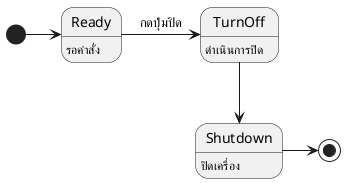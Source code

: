 @startuml Shutdown

[*] -> Ready
Ready : รอคำสั่ง
Ready -> TurnOff : กดปุ่มปิด
TurnOff : ดำเนินการปิด
TurnOff -down-> Shutdown 
Shutdown : ปิดเครื่อง
Shutdown -> [*]

@enduml